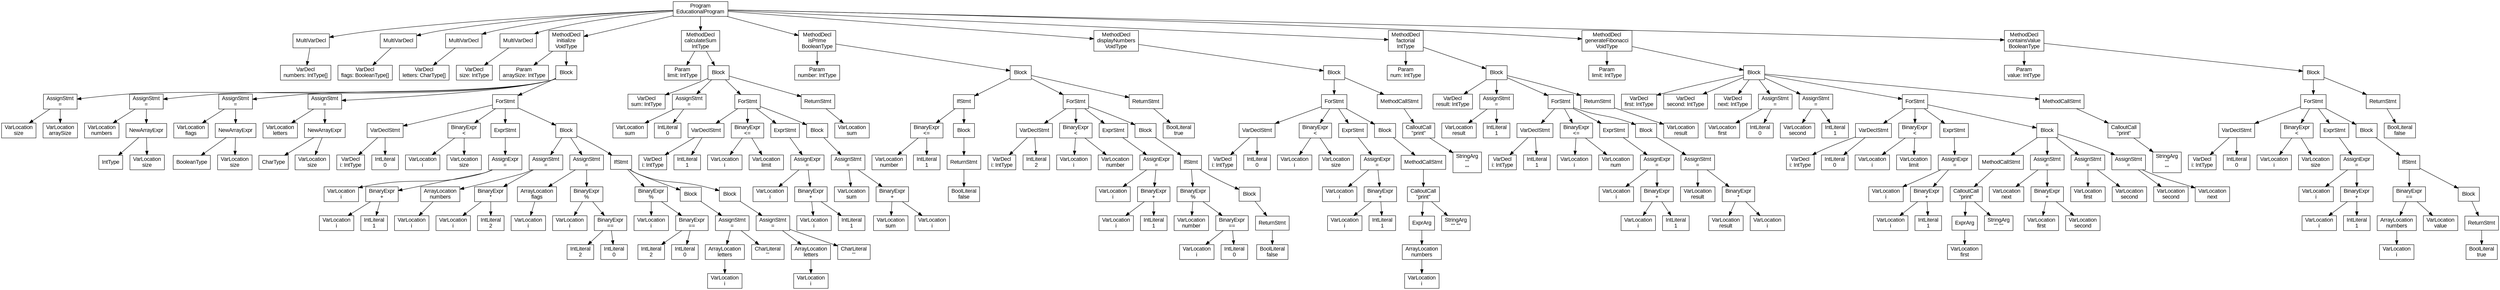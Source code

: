 digraph AST {
    node [shape=box, fontname="Arial"];
    edge [fontname="Arial"];
    rankdir=TB;
    node1 [label="Program\nEducationalProgram"];
    node1 -> node2;
    node2 [label="MultiVarDecl"];
    node2 -> node3;
    node3 [label="VarDecl\nnumbers: IntType[]"];
    node1 -> node4;
    node4 [label="MultiVarDecl"];
    node4 -> node5;
    node5 [label="VarDecl\nflags: BooleanType[]"];
    node1 -> node6;
    node6 [label="MultiVarDecl"];
    node6 -> node7;
    node7 [label="VarDecl\nletters: CharType[]"];
    node1 -> node8;
    node8 [label="MultiVarDecl"];
    node8 -> node9;
    node9 [label="VarDecl\nsize: IntType"];
    node1 -> node10;
    node10 [label="MethodDecl\ninitialize\nVoidType"];
    node10 -> node11;
    node11 [label="Param\narraySize: IntType"];
    node10 -> node12;
    node12 [label="Block"];
    node12 -> node13;
    node13 [label="AssignStmt\n="];
    node13 -> node14;
    node13 -> node15;
    node14 [label="VarLocation\nsize"];
    node15 [label="VarLocation\narraySize"];
    node12 -> node16;
    node16 [label="AssignStmt\n="];
    node16 -> node17;
    node16 -> node18;
    node17 [label="VarLocation\nnumbers"];
    node18 [label="NewArrayExpr"];
    node18 -> node19;
    node19 [label="IntType"];
    node18 -> node20;
    node20 [label="VarLocation\nsize"];
    node12 -> node21;
    node21 [label="AssignStmt\n="];
    node21 -> node22;
    node21 -> node23;
    node22 [label="VarLocation\nflags"];
    node23 [label="NewArrayExpr"];
    node23 -> node24;
    node24 [label="BooleanType"];
    node23 -> node25;
    node25 [label="VarLocation\nsize"];
    node12 -> node26;
    node26 [label="AssignStmt\n="];
    node26 -> node27;
    node26 -> node28;
    node27 [label="VarLocation\nletters"];
    node28 [label="NewArrayExpr"];
    node28 -> node29;
    node29 [label="CharType"];
    node28 -> node30;
    node30 [label="VarLocation\nsize"];
    node12 -> node31;
    node31 [label="ForStmt"];
    node31 -> node32;
    node32 [label="VarDeclStmt"];
    node32 -> node33;
    node33 [label="VarDecl\ni: IntType"];
    node32 -> node34;
    node34 [label="IntLiteral\n0"];
    node31 -> node35;
    node35 [label="BinaryExpr\n<"];
    node35 -> node36;
    node35 -> node37;
    node36 [label="VarLocation\ni"];
    node37 [label="VarLocation\nsize"];
    node31 -> node38;
    node38 [label="ExprStmt"];
    node38 -> node39;
    node39 [label="AssignExpr\n="];
    node39 -> node40;
    node39 -> node41;
    node40 [label="VarLocation\ni"];
    node41 [label="BinaryExpr\n+"];
    node41 -> node42;
    node41 -> node43;
    node42 [label="VarLocation\ni"];
    node43 [label="IntLiteral\n1"];
    node31 -> node44;
    node44 [label="Block"];
    node44 -> node45;
    node45 [label="AssignStmt\n="];
    node45 -> node46;
    node45 -> node47;
    node46 [label="ArrayLocation\nnumbers"];
    node46 -> node48;
    node48 [label="VarLocation\ni"];
    node47 [label="BinaryExpr\n*"];
    node47 -> node49;
    node47 -> node50;
    node49 [label="VarLocation\ni"];
    node50 [label="IntLiteral\n2"];
    node44 -> node51;
    node51 [label="AssignStmt\n="];
    node51 -> node52;
    node51 -> node53;
    node52 [label="ArrayLocation\nflags"];
    node52 -> node54;
    node54 [label="VarLocation\ni"];
    node53 [label="BinaryExpr\n%"];
    node53 -> node55;
    node53 -> node56;
    node55 [label="VarLocation\ni"];
    node56 [label="BinaryExpr\n=="];
    node56 -> node57;
    node56 -> node58;
    node57 [label="IntLiteral\n2"];
    node58 [label="IntLiteral\n0"];
    node44 -> node59;
    node59 [label="IfStmt"];
    node59 -> node60;
    node60 [label="BinaryExpr\n%"];
    node60 -> node61;
    node60 -> node62;
    node61 [label="VarLocation\ni"];
    node62 [label="BinaryExpr\n=="];
    node62 -> node63;
    node62 -> node64;
    node63 [label="IntLiteral\n2"];
    node64 [label="IntLiteral\n0"];
    node59 -> node65;
    node65 [label="Block"];
    node65 -> node66;
    node66 [label="AssignStmt\n="];
    node66 -> node67;
    node66 -> node68;
    node67 [label="ArrayLocation\nletters"];
    node67 -> node69;
    node69 [label="VarLocation\ni"];
    node68 [label="CharLiteral\n'''"];
    node59 -> node70;
    node70 [label="Block"];
    node70 -> node71;
    node71 [label="AssignStmt\n="];
    node71 -> node72;
    node71 -> node73;
    node72 [label="ArrayLocation\nletters"];
    node72 -> node74;
    node74 [label="VarLocation\ni"];
    node73 [label="CharLiteral\n'''"];
    node1 -> node75;
    node75 [label="MethodDecl\ncalculateSum\nIntType"];
    node75 -> node76;
    node76 [label="Param\nlimit: IntType"];
    node75 -> node77;
    node77 [label="Block"];
    node77 -> node78;
    node78 [label="VarDecl\nsum: IntType"];
    node77 -> node79;
    node79 [label="AssignStmt\n="];
    node79 -> node80;
    node79 -> node81;
    node80 [label="VarLocation\nsum"];
    node81 [label="IntLiteral\n0"];
    node77 -> node82;
    node82 [label="ForStmt"];
    node82 -> node83;
    node83 [label="VarDeclStmt"];
    node83 -> node84;
    node84 [label="VarDecl\ni: IntType"];
    node83 -> node85;
    node85 [label="IntLiteral\n1"];
    node82 -> node86;
    node86 [label="BinaryExpr\n<="];
    node86 -> node87;
    node86 -> node88;
    node87 [label="VarLocation\ni"];
    node88 [label="VarLocation\nlimit"];
    node82 -> node89;
    node89 [label="ExprStmt"];
    node89 -> node90;
    node90 [label="AssignExpr\n="];
    node90 -> node91;
    node90 -> node92;
    node91 [label="VarLocation\ni"];
    node92 [label="BinaryExpr\n+"];
    node92 -> node93;
    node92 -> node94;
    node93 [label="VarLocation\ni"];
    node94 [label="IntLiteral\n1"];
    node82 -> node95;
    node95 [label="Block"];
    node95 -> node96;
    node96 [label="AssignStmt\n="];
    node96 -> node97;
    node96 -> node98;
    node97 [label="VarLocation\nsum"];
    node98 [label="BinaryExpr\n+"];
    node98 -> node99;
    node98 -> node100;
    node99 [label="VarLocation\nsum"];
    node100 [label="VarLocation\ni"];
    node77 -> node101;
    node101 [label="ReturnStmt"];
    node101 -> node102;
    node102 [label="VarLocation\nsum"];
    node1 -> node103;
    node103 [label="MethodDecl\nisPrime\nBooleanType"];
    node103 -> node104;
    node104 [label="Param\nnumber: IntType"];
    node103 -> node105;
    node105 [label="Block"];
    node105 -> node106;
    node106 [label="IfStmt"];
    node106 -> node107;
    node107 [label="BinaryExpr\n<="];
    node107 -> node108;
    node107 -> node109;
    node108 [label="VarLocation\nnumber"];
    node109 [label="IntLiteral\n1"];
    node106 -> node110;
    node110 [label="Block"];
    node110 -> node111;
    node111 [label="ReturnStmt"];
    node111 -> node112;
    node112 [label="BoolLiteral\nfalse"];
    node105 -> node113;
    node113 [label="ForStmt"];
    node113 -> node114;
    node114 [label="VarDeclStmt"];
    node114 -> node115;
    node115 [label="VarDecl\ni: IntType"];
    node114 -> node116;
    node116 [label="IntLiteral\n2"];
    node113 -> node117;
    node117 [label="BinaryExpr\n<"];
    node117 -> node118;
    node117 -> node119;
    node118 [label="VarLocation\ni"];
    node119 [label="VarLocation\nnumber"];
    node113 -> node120;
    node120 [label="ExprStmt"];
    node120 -> node121;
    node121 [label="AssignExpr\n="];
    node121 -> node122;
    node121 -> node123;
    node122 [label="VarLocation\ni"];
    node123 [label="BinaryExpr\n+"];
    node123 -> node124;
    node123 -> node125;
    node124 [label="VarLocation\ni"];
    node125 [label="IntLiteral\n1"];
    node113 -> node126;
    node126 [label="Block"];
    node126 -> node127;
    node127 [label="IfStmt"];
    node127 -> node128;
    node128 [label="BinaryExpr\n%"];
    node128 -> node129;
    node128 -> node130;
    node129 [label="VarLocation\nnumber"];
    node130 [label="BinaryExpr\n=="];
    node130 -> node131;
    node130 -> node132;
    node131 [label="VarLocation\ni"];
    node132 [label="IntLiteral\n0"];
    node127 -> node133;
    node133 [label="Block"];
    node133 -> node134;
    node134 [label="ReturnStmt"];
    node134 -> node135;
    node135 [label="BoolLiteral\nfalse"];
    node105 -> node136;
    node136 [label="ReturnStmt"];
    node136 -> node137;
    node137 [label="BoolLiteral\ntrue"];
    node1 -> node138;
    node138 [label="MethodDecl\ndisplayNumbers\nVoidType"];
    node138 -> node139;
    node139 [label="Block"];
    node139 -> node140;
    node140 [label="ForStmt"];
    node140 -> node141;
    node141 [label="VarDeclStmt"];
    node141 -> node142;
    node142 [label="VarDecl\ni: IntType"];
    node141 -> node143;
    node143 [label="IntLiteral\n0"];
    node140 -> node144;
    node144 [label="BinaryExpr\n<"];
    node144 -> node145;
    node144 -> node146;
    node145 [label="VarLocation\ni"];
    node146 [label="VarLocation\nsize"];
    node140 -> node147;
    node147 [label="ExprStmt"];
    node147 -> node148;
    node148 [label="AssignExpr\n="];
    node148 -> node149;
    node148 -> node150;
    node149 [label="VarLocation\ni"];
    node150 [label="BinaryExpr\n+"];
    node150 -> node151;
    node150 -> node152;
    node151 [label="VarLocation\ni"];
    node152 [label="IntLiteral\n1"];
    node140 -> node153;
    node153 [label="Block"];
    node153 -> node154;
    node154 [label="MethodCallStmt"];
    node154 -> node155;
    node155 [label="CalloutCall\n\"print\""];
    node155 -> node156;
    node156 [label="ExprArg"];
    node156 -> node157;
    node157 [label="ArrayLocation\nnumbers"];
    node157 -> node158;
    node158 [label="VarLocation\ni"];
    node155 -> node159;
    node159 [label="StringArg\n\"\" \"\""];
    node139 -> node160;
    node160 [label="MethodCallStmt"];
    node160 -> node161;
    node161 [label="CalloutCall\n\"print\""];
    node161 -> node162;
    node162 [label="StringArg\n\"\"\n\"\""];
    node1 -> node163;
    node163 [label="MethodDecl\nfactorial\nIntType"];
    node163 -> node164;
    node164 [label="Param\nnum: IntType"];
    node163 -> node165;
    node165 [label="Block"];
    node165 -> node166;
    node166 [label="VarDecl\nresult: IntType"];
    node165 -> node167;
    node167 [label="AssignStmt\n="];
    node167 -> node168;
    node167 -> node169;
    node168 [label="VarLocation\nresult"];
    node169 [label="IntLiteral\n1"];
    node165 -> node170;
    node170 [label="ForStmt"];
    node170 -> node171;
    node171 [label="VarDeclStmt"];
    node171 -> node172;
    node172 [label="VarDecl\ni: IntType"];
    node171 -> node173;
    node173 [label="IntLiteral\n1"];
    node170 -> node174;
    node174 [label="BinaryExpr\n<="];
    node174 -> node175;
    node174 -> node176;
    node175 [label="VarLocation\ni"];
    node176 [label="VarLocation\nnum"];
    node170 -> node177;
    node177 [label="ExprStmt"];
    node177 -> node178;
    node178 [label="AssignExpr\n="];
    node178 -> node179;
    node178 -> node180;
    node179 [label="VarLocation\ni"];
    node180 [label="BinaryExpr\n+"];
    node180 -> node181;
    node180 -> node182;
    node181 [label="VarLocation\ni"];
    node182 [label="IntLiteral\n1"];
    node170 -> node183;
    node183 [label="Block"];
    node183 -> node184;
    node184 [label="AssignStmt\n="];
    node184 -> node185;
    node184 -> node186;
    node185 [label="VarLocation\nresult"];
    node186 [label="BinaryExpr\n*"];
    node186 -> node187;
    node186 -> node188;
    node187 [label="VarLocation\nresult"];
    node188 [label="VarLocation\ni"];
    node165 -> node189;
    node189 [label="ReturnStmt"];
    node189 -> node190;
    node190 [label="VarLocation\nresult"];
    node1 -> node191;
    node191 [label="MethodDecl\ngenerateFibonacci\nVoidType"];
    node191 -> node192;
    node192 [label="Param\nlimit: IntType"];
    node191 -> node193;
    node193 [label="Block"];
    node193 -> node194;
    node194 [label="VarDecl\nfirst: IntType"];
    node193 -> node195;
    node195 [label="VarDecl\nsecond: IntType"];
    node193 -> node196;
    node196 [label="VarDecl\nnext: IntType"];
    node193 -> node197;
    node197 [label="AssignStmt\n="];
    node197 -> node198;
    node197 -> node199;
    node198 [label="VarLocation\nfirst"];
    node199 [label="IntLiteral\n0"];
    node193 -> node200;
    node200 [label="AssignStmt\n="];
    node200 -> node201;
    node200 -> node202;
    node201 [label="VarLocation\nsecond"];
    node202 [label="IntLiteral\n1"];
    node193 -> node203;
    node203 [label="ForStmt"];
    node203 -> node204;
    node204 [label="VarDeclStmt"];
    node204 -> node205;
    node205 [label="VarDecl\ni: IntType"];
    node204 -> node206;
    node206 [label="IntLiteral\n0"];
    node203 -> node207;
    node207 [label="BinaryExpr\n<"];
    node207 -> node208;
    node207 -> node209;
    node208 [label="VarLocation\ni"];
    node209 [label="VarLocation\nlimit"];
    node203 -> node210;
    node210 [label="ExprStmt"];
    node210 -> node211;
    node211 [label="AssignExpr\n="];
    node211 -> node212;
    node211 -> node213;
    node212 [label="VarLocation\ni"];
    node213 [label="BinaryExpr\n+"];
    node213 -> node214;
    node213 -> node215;
    node214 [label="VarLocation\ni"];
    node215 [label="IntLiteral\n1"];
    node203 -> node216;
    node216 [label="Block"];
    node216 -> node217;
    node217 [label="MethodCallStmt"];
    node217 -> node218;
    node218 [label="CalloutCall\n\"print\""];
    node218 -> node219;
    node219 [label="ExprArg"];
    node219 -> node220;
    node220 [label="VarLocation\nfirst"];
    node218 -> node221;
    node221 [label="StringArg\n\"\" \"\""];
    node216 -> node222;
    node222 [label="AssignStmt\n="];
    node222 -> node223;
    node222 -> node224;
    node223 [label="VarLocation\nnext"];
    node224 [label="BinaryExpr\n+"];
    node224 -> node225;
    node224 -> node226;
    node225 [label="VarLocation\nfirst"];
    node226 [label="VarLocation\nsecond"];
    node216 -> node227;
    node227 [label="AssignStmt\n="];
    node227 -> node228;
    node227 -> node229;
    node228 [label="VarLocation\nfirst"];
    node229 [label="VarLocation\nsecond"];
    node216 -> node230;
    node230 [label="AssignStmt\n="];
    node230 -> node231;
    node230 -> node232;
    node231 [label="VarLocation\nsecond"];
    node232 [label="VarLocation\nnext"];
    node193 -> node233;
    node233 [label="MethodCallStmt"];
    node233 -> node234;
    node234 [label="CalloutCall\n\"print\""];
    node234 -> node235;
    node235 [label="StringArg\n\"\"\n\"\""];
    node1 -> node236;
    node236 [label="MethodDecl\ncontainsValue\nBooleanType"];
    node236 -> node237;
    node237 [label="Param\nvalue: IntType"];
    node236 -> node238;
    node238 [label="Block"];
    node238 -> node239;
    node239 [label="ForStmt"];
    node239 -> node240;
    node240 [label="VarDeclStmt"];
    node240 -> node241;
    node241 [label="VarDecl\ni: IntType"];
    node240 -> node242;
    node242 [label="IntLiteral\n0"];
    node239 -> node243;
    node243 [label="BinaryExpr\n<"];
    node243 -> node244;
    node243 -> node245;
    node244 [label="VarLocation\ni"];
    node245 [label="VarLocation\nsize"];
    node239 -> node246;
    node246 [label="ExprStmt"];
    node246 -> node247;
    node247 [label="AssignExpr\n="];
    node247 -> node248;
    node247 -> node249;
    node248 [label="VarLocation\ni"];
    node249 [label="BinaryExpr\n+"];
    node249 -> node250;
    node249 -> node251;
    node250 [label="VarLocation\ni"];
    node251 [label="IntLiteral\n1"];
    node239 -> node252;
    node252 [label="Block"];
    node252 -> node253;
    node253 [label="IfStmt"];
    node253 -> node254;
    node254 [label="BinaryExpr\n=="];
    node254 -> node255;
    node254 -> node256;
    node255 [label="ArrayLocation\nnumbers"];
    node255 -> node257;
    node257 [label="VarLocation\ni"];
    node256 [label="VarLocation\nvalue"];
    node253 -> node258;
    node258 [label="Block"];
    node258 -> node259;
    node259 [label="ReturnStmt"];
    node259 -> node260;
    node260 [label="BoolLiteral\ntrue"];
    node238 -> node261;
    node261 [label="ReturnStmt"];
    node261 -> node262;
    node262 [label="BoolLiteral\nfalse"];
}
